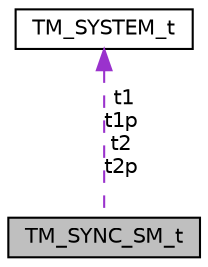 digraph "TM_SYNC_SM_t"
{
 // INTERACTIVE_SVG=YES
 // LATEX_PDF_SIZE
  bgcolor="transparent";
  edge [fontname="Helvetica",fontsize="10",labelfontname="Helvetica",labelfontsize="10"];
  node [fontname="Helvetica",fontsize="10",shape=record];
  Node1 [label="TM_SYNC_SM_t",height=0.2,width=0.4,color="black", fillcolor="grey75", style="filled", fontcolor="black",tooltip=" "];
  Node2 -> Node1 [dir="back",color="darkorchid3",fontsize="10",style="dashed",label=" t1\nt1p\nt2\nt2p" ,fontname="Helvetica"];
  Node2 [label="TM_SYSTEM_t",height=0.2,width=0.4,color="black",URL="$struct_t_m___s_y_s_t_e_m__t.html",tooltip="System Time Storage Type."];
}
